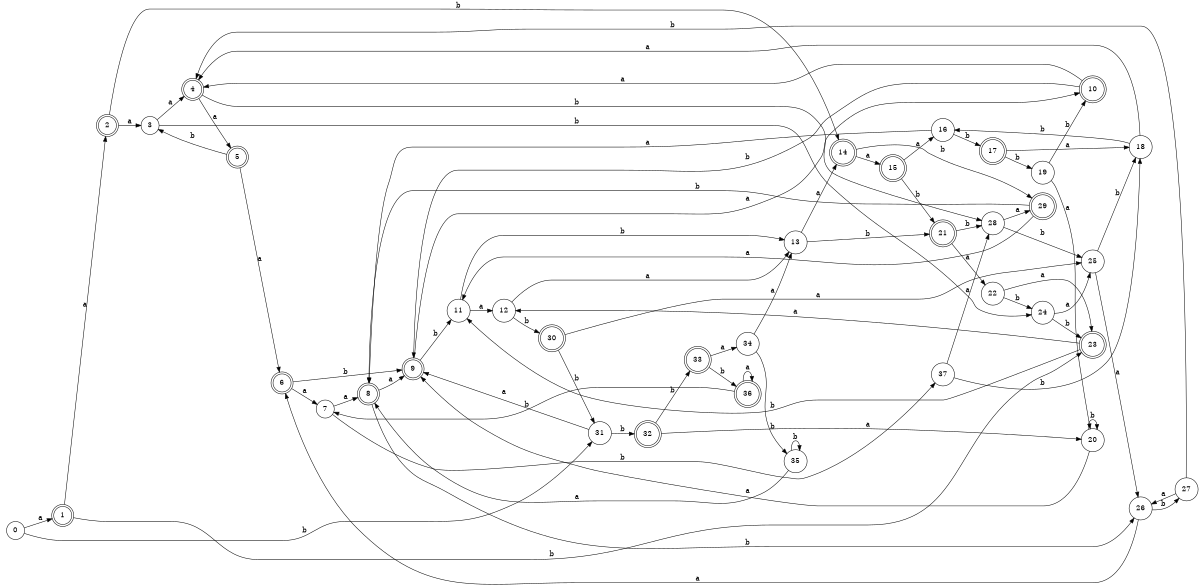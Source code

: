 digraph n31_3 {
__start0 [label="" shape="none"];

rankdir=LR;
size="8,5";

s0 [style="filled", color="black", fillcolor="white" shape="circle", label="0"];
s1 [style="rounded,filled", color="black", fillcolor="white" shape="doublecircle", label="1"];
s2 [style="rounded,filled", color="black", fillcolor="white" shape="doublecircle", label="2"];
s3 [style="filled", color="black", fillcolor="white" shape="circle", label="3"];
s4 [style="rounded,filled", color="black", fillcolor="white" shape="doublecircle", label="4"];
s5 [style="rounded,filled", color="black", fillcolor="white" shape="doublecircle", label="5"];
s6 [style="rounded,filled", color="black", fillcolor="white" shape="doublecircle", label="6"];
s7 [style="filled", color="black", fillcolor="white" shape="circle", label="7"];
s8 [style="rounded,filled", color="black", fillcolor="white" shape="doublecircle", label="8"];
s9 [style="rounded,filled", color="black", fillcolor="white" shape="doublecircle", label="9"];
s10 [style="rounded,filled", color="black", fillcolor="white" shape="doublecircle", label="10"];
s11 [style="filled", color="black", fillcolor="white" shape="circle", label="11"];
s12 [style="filled", color="black", fillcolor="white" shape="circle", label="12"];
s13 [style="filled", color="black", fillcolor="white" shape="circle", label="13"];
s14 [style="rounded,filled", color="black", fillcolor="white" shape="doublecircle", label="14"];
s15 [style="rounded,filled", color="black", fillcolor="white" shape="doublecircle", label="15"];
s16 [style="filled", color="black", fillcolor="white" shape="circle", label="16"];
s17 [style="rounded,filled", color="black", fillcolor="white" shape="doublecircle", label="17"];
s18 [style="filled", color="black", fillcolor="white" shape="circle", label="18"];
s19 [style="filled", color="black", fillcolor="white" shape="circle", label="19"];
s20 [style="filled", color="black", fillcolor="white" shape="circle", label="20"];
s21 [style="rounded,filled", color="black", fillcolor="white" shape="doublecircle", label="21"];
s22 [style="filled", color="black", fillcolor="white" shape="circle", label="22"];
s23 [style="rounded,filled", color="black", fillcolor="white" shape="doublecircle", label="23"];
s24 [style="filled", color="black", fillcolor="white" shape="circle", label="24"];
s25 [style="filled", color="black", fillcolor="white" shape="circle", label="25"];
s26 [style="filled", color="black", fillcolor="white" shape="circle", label="26"];
s27 [style="filled", color="black", fillcolor="white" shape="circle", label="27"];
s28 [style="filled", color="black", fillcolor="white" shape="circle", label="28"];
s29 [style="rounded,filled", color="black", fillcolor="white" shape="doublecircle", label="29"];
s30 [style="rounded,filled", color="black", fillcolor="white" shape="doublecircle", label="30"];
s31 [style="filled", color="black", fillcolor="white" shape="circle", label="31"];
s32 [style="rounded,filled", color="black", fillcolor="white" shape="doublecircle", label="32"];
s33 [style="rounded,filled", color="black", fillcolor="white" shape="doublecircle", label="33"];
s34 [style="filled", color="black", fillcolor="white" shape="circle", label="34"];
s35 [style="filled", color="black", fillcolor="white" shape="circle", label="35"];
s36 [style="rounded,filled", color="black", fillcolor="white" shape="doublecircle", label="36"];
s37 [style="filled", color="black", fillcolor="white" shape="circle", label="37"];
s0 -> s1 [label="a"];
s0 -> s31 [label="b"];
s1 -> s2 [label="a"];
s1 -> s23 [label="b"];
s2 -> s3 [label="a"];
s2 -> s14 [label="b"];
s3 -> s4 [label="a"];
s3 -> s24 [label="b"];
s4 -> s5 [label="a"];
s4 -> s28 [label="b"];
s5 -> s6 [label="a"];
s5 -> s3 [label="b"];
s6 -> s7 [label="a"];
s6 -> s9 [label="b"];
s7 -> s8 [label="a"];
s7 -> s37 [label="b"];
s8 -> s9 [label="a"];
s8 -> s26 [label="b"];
s9 -> s10 [label="a"];
s9 -> s11 [label="b"];
s10 -> s4 [label="a"];
s10 -> s9 [label="b"];
s11 -> s12 [label="a"];
s11 -> s13 [label="b"];
s12 -> s13 [label="a"];
s12 -> s30 [label="b"];
s13 -> s14 [label="a"];
s13 -> s21 [label="b"];
s14 -> s15 [label="a"];
s14 -> s29 [label="b"];
s15 -> s16 [label="a"];
s15 -> s21 [label="b"];
s16 -> s8 [label="a"];
s16 -> s17 [label="b"];
s17 -> s18 [label="a"];
s17 -> s19 [label="b"];
s18 -> s4 [label="a"];
s18 -> s16 [label="b"];
s19 -> s20 [label="a"];
s19 -> s10 [label="b"];
s20 -> s9 [label="a"];
s20 -> s20 [label="b"];
s21 -> s22 [label="a"];
s21 -> s28 [label="b"];
s22 -> s23 [label="a"];
s22 -> s24 [label="b"];
s23 -> s12 [label="a"];
s23 -> s11 [label="b"];
s24 -> s25 [label="a"];
s24 -> s23 [label="b"];
s25 -> s26 [label="a"];
s25 -> s18 [label="b"];
s26 -> s6 [label="a"];
s26 -> s27 [label="b"];
s27 -> s26 [label="a"];
s27 -> s4 [label="b"];
s28 -> s29 [label="a"];
s28 -> s25 [label="b"];
s29 -> s11 [label="a"];
s29 -> s8 [label="b"];
s30 -> s25 [label="a"];
s30 -> s31 [label="b"];
s31 -> s9 [label="a"];
s31 -> s32 [label="b"];
s32 -> s20 [label="a"];
s32 -> s33 [label="b"];
s33 -> s34 [label="a"];
s33 -> s36 [label="b"];
s34 -> s13 [label="a"];
s34 -> s35 [label="b"];
s35 -> s8 [label="a"];
s35 -> s35 [label="b"];
s36 -> s36 [label="a"];
s36 -> s7 [label="b"];
s37 -> s28 [label="a"];
s37 -> s18 [label="b"];

}